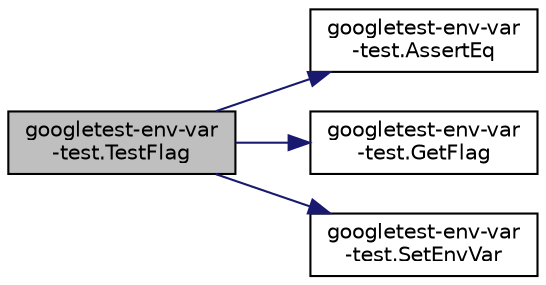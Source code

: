 digraph "googletest-env-var-test.TestFlag"
{
 // LATEX_PDF_SIZE
  bgcolor="transparent";
  edge [fontname="Helvetica",fontsize="10",labelfontname="Helvetica",labelfontsize="10"];
  node [fontname="Helvetica",fontsize="10",shape=record];
  rankdir="LR";
  Node1 [label="googletest-env-var\l-test.TestFlag",height=0.2,width=0.4,color="black", fillcolor="grey75", style="filled", fontcolor="black",tooltip=" "];
  Node1 -> Node2 [color="midnightblue",fontsize="10",style="solid",fontname="Helvetica"];
  Node2 [label="googletest-env-var\l-test.AssertEq",height=0.2,width=0.4,color="black",URL="$namespacegoogletest-env-var-test.html#a1dc4462bd3778a92f77f63296bb2a805",tooltip=" "];
  Node1 -> Node3 [color="midnightblue",fontsize="10",style="solid",fontname="Helvetica"];
  Node3 [label="googletest-env-var\l-test.GetFlag",height=0.2,width=0.4,color="black",URL="$namespacegoogletest-env-var-test.html#a5e599696d970929ff7836e5329e1350f",tooltip=" "];
  Node1 -> Node4 [color="midnightblue",fontsize="10",style="solid",fontname="Helvetica"];
  Node4 [label="googletest-env-var\l-test.SetEnvVar",height=0.2,width=0.4,color="black",URL="$namespacegoogletest-env-var-test.html#a4445af183e70fbd62bf4903ec7447fe6",tooltip=" "];
}
